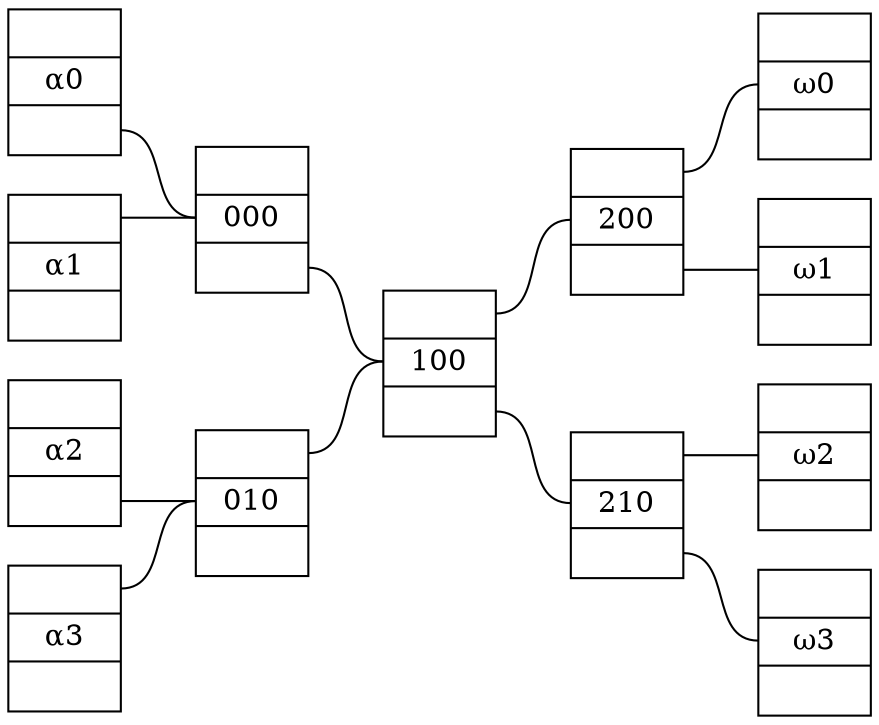 graph "strict" {
	graph [bb="0,0,414,334",
		rankdir=LR
	];
	node [height=.1,
		label="\N",
		shape=record
	];
	α00	 [height=0.97222,
		label="<f0> |<f1> α0|<f2>",
		pos="27,299",
		rects="0,310.5,54,333.5 0,287.5,54,310.5 0,264.5,54,287.5",
		width=0.75];
	000	 [height=0.97222,
		label="<f0> |<f1> 000|<f2>",
		pos="117,234",
		rects="90,245.5,144,268.5 90,222.5,144,245.5 90,199.5,144,222.5",
		width=0.75];
	α00:f2 -- 000:f1	 [pos="54,276 78.585,276 65.415,234 90,234"];
	α01	 [height=0.97222,
		label="<f0> |<f1> α1|<f2>",
		pos="27,211",
		rects="0,222.5,54,245.5 0,199.5,54,222.5 0,176.5,54,199.5",
		width=0.75];
	α01:f0 -- 000:f1	 [pos="54,234 70,234 74,234 90,234"];
	ω00	 [height=0.97222,
		label="<f0> |<f1> ω0|<f2>",
		pos="387,299",
		rects="360,310.5,414,333.5 360,287.5,414,310.5 360,264.5,414,287.5",
		width=0.75];
	ω01	 [height=0.97222,
		label="<f0> |<f1> ω1|<f2>",
		pos="387,211",
		rects="360,222.5,414,245.5 360,199.5,414,222.5 360,176.5,414,199.5",
		width=0.75];
	α10	 [height=0.97222,
		label="<f0> |<f1> α2|<f2>",
		pos="27,123",
		rects="0,134.5,54,157.5 0,111.5,54,134.5 0,88.5,54,111.5",
		width=0.75];
	010	 [height=0.97222,
		label="<f0> |<f1> 010|<f2>",
		pos="117,100",
		rects="90,111.5,144,134.5 90,88.5,144,111.5 90,65.5,144,88.5",
		width=0.75];
	α10:f2 -- 010:f1	 [pos="54,100 70,100 74,100 90,100"];
	α11	 [height=0.97222,
		label="<f0> |<f1> α3|<f2>",
		pos="27,35",
		rects="0,46.5,54,69.5 0,23.5,54,46.5 0,0.5,54,23.5",
		width=0.75];
	α11:f0 -- 010:f1	 [pos="54,58 78.585,58 65.415,100 90,100"];
	ω10	 [height=0.97222,
		label="<f0> |<f1> ω2|<f2>",
		pos="387,123",
		rects="360,134.5,414,157.5 360,111.5,414,134.5 360,88.5,414,111.5",
		width=0.75];
	ω11	 [height=0.97222,
		label="<f0> |<f1> ω3|<f2>",
		pos="387,35",
		rects="360,46.5,414,69.5 360,23.5,414,46.5 360,0.5,414,23.5",
		width=0.75];
	100	 [height=0.97222,
		label="<f0> |<f1> 100|<f2>",
		pos="207,167",
		rects="180,178.5,234,201.5 180,155.5,234,178.5 180,132.5,234,155.5",
		width=0.75];
	000:f2 -- 100:f1	 [pos="144,211 169.27,211 154.73,167 180,167"];
	010:f0 -- 100:f1	 [pos="144,123 169.27,123 154.73,167 180,167"];
	200	 [height=0.97222,
		label="<f0> |<f1> 200|<f2>",
		pos="297,234",
		rects="270,245.5,324,268.5 270,222.5,324,245.5 270,199.5,324,222.5",
		width=0.75];
	100:f0 -- 200:f1	 [pos="234,190 259.27,190 244.73,234 270,234"];
	210	 [height=0.97222,
		label="<f0> |<f1> 210|<f2>",
		pos="297,100",
		rects="270,111.5,324,134.5 270,88.5,324,111.5 270,65.5,324,88.5",
		width=0.75];
	100:f2 -- 210:f1	 [pos="234,144 259.27,144 244.73,100 270,100"];
	200:f0 -- ω00:f1	 [pos="324,257 348.59,257 335.41,299 360,299"];
	200:f2 -- ω01:f1	 [pos="324,211 340,211 344,211 360,211"];
	210:f0 -- ω10:f1	 [pos="324,123 340,123 344,123 360,123"];
	210:f2 -- ω11:f1	 [pos="324,77 348.59,77 335.41,35 360,35"];
}
